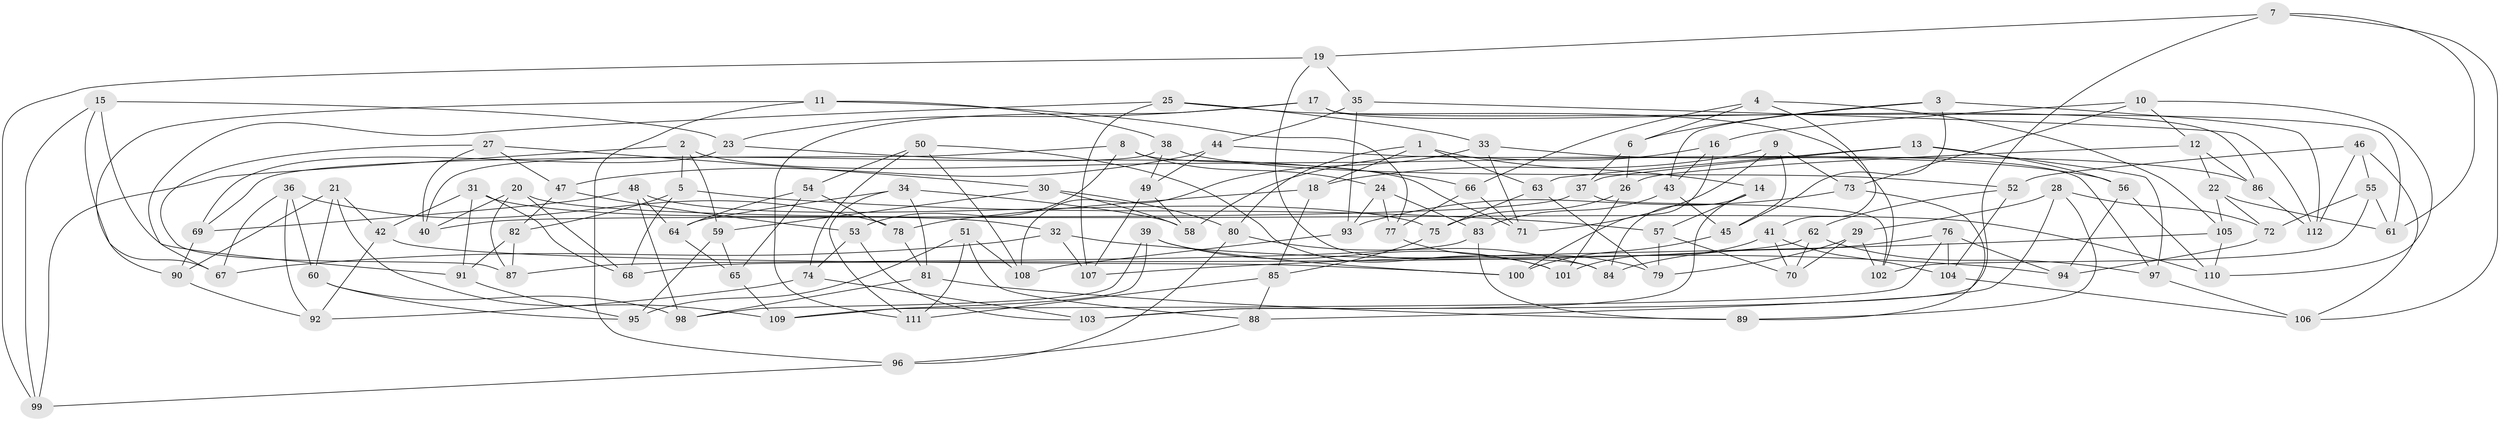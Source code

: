 // Generated by graph-tools (version 1.1) at 2025/26/03/09/25 03:26:57]
// undirected, 112 vertices, 224 edges
graph export_dot {
graph [start="1"]
  node [color=gray90,style=filled];
  1;
  2;
  3;
  4;
  5;
  6;
  7;
  8;
  9;
  10;
  11;
  12;
  13;
  14;
  15;
  16;
  17;
  18;
  19;
  20;
  21;
  22;
  23;
  24;
  25;
  26;
  27;
  28;
  29;
  30;
  31;
  32;
  33;
  34;
  35;
  36;
  37;
  38;
  39;
  40;
  41;
  42;
  43;
  44;
  45;
  46;
  47;
  48;
  49;
  50;
  51;
  52;
  53;
  54;
  55;
  56;
  57;
  58;
  59;
  60;
  61;
  62;
  63;
  64;
  65;
  66;
  67;
  68;
  69;
  70;
  71;
  72;
  73;
  74;
  75;
  76;
  77;
  78;
  79;
  80;
  81;
  82;
  83;
  84;
  85;
  86;
  87;
  88;
  89;
  90;
  91;
  92;
  93;
  94;
  95;
  96;
  97;
  98;
  99;
  100;
  101;
  102;
  103;
  104;
  105;
  106;
  107;
  108;
  109;
  110;
  111;
  112;
  1 -- 63;
  1 -- 14;
  1 -- 18;
  1 -- 80;
  2 -- 5;
  2 -- 71;
  2 -- 59;
  2 -- 99;
  3 -- 43;
  3 -- 45;
  3 -- 112;
  3 -- 6;
  4 -- 6;
  4 -- 66;
  4 -- 41;
  4 -- 105;
  5 -- 82;
  5 -- 57;
  5 -- 68;
  6 -- 37;
  6 -- 26;
  7 -- 61;
  7 -- 106;
  7 -- 19;
  7 -- 103;
  8 -- 24;
  8 -- 53;
  8 -- 69;
  8 -- 97;
  9 -- 18;
  9 -- 45;
  9 -- 71;
  9 -- 73;
  10 -- 73;
  10 -- 110;
  10 -- 12;
  10 -- 16;
  11 -- 77;
  11 -- 90;
  11 -- 96;
  11 -- 38;
  12 -- 22;
  12 -- 26;
  12 -- 86;
  13 -- 97;
  13 -- 63;
  13 -- 37;
  13 -- 56;
  14 -- 103;
  14 -- 84;
  14 -- 57;
  15 -- 99;
  15 -- 91;
  15 -- 67;
  15 -- 23;
  16 -- 43;
  16 -- 58;
  16 -- 100;
  17 -- 111;
  17 -- 61;
  17 -- 23;
  17 -- 86;
  18 -- 78;
  18 -- 85;
  19 -- 84;
  19 -- 99;
  19 -- 35;
  20 -- 110;
  20 -- 87;
  20 -- 40;
  20 -- 68;
  21 -- 90;
  21 -- 109;
  21 -- 42;
  21 -- 60;
  22 -- 105;
  22 -- 61;
  22 -- 72;
  23 -- 69;
  23 -- 66;
  24 -- 83;
  24 -- 93;
  24 -- 77;
  25 -- 107;
  25 -- 102;
  25 -- 33;
  25 -- 67;
  26 -- 75;
  26 -- 101;
  27 -- 47;
  27 -- 30;
  27 -- 40;
  27 -- 87;
  28 -- 88;
  28 -- 29;
  28 -- 89;
  28 -- 72;
  29 -- 70;
  29 -- 79;
  29 -- 102;
  30 -- 80;
  30 -- 59;
  30 -- 58;
  31 -- 32;
  31 -- 42;
  31 -- 91;
  31 -- 68;
  32 -- 94;
  32 -- 67;
  32 -- 107;
  33 -- 108;
  33 -- 86;
  33 -- 71;
  34 -- 111;
  34 -- 58;
  34 -- 81;
  34 -- 64;
  35 -- 44;
  35 -- 112;
  35 -- 93;
  36 -- 78;
  36 -- 60;
  36 -- 67;
  36 -- 92;
  37 -- 40;
  37 -- 102;
  38 -- 40;
  38 -- 49;
  38 -- 52;
  39 -- 100;
  39 -- 109;
  39 -- 98;
  39 -- 101;
  41 -- 101;
  41 -- 70;
  41 -- 104;
  42 -- 100;
  42 -- 92;
  43 -- 45;
  43 -- 83;
  44 -- 49;
  44 -- 56;
  44 -- 47;
  45 -- 100;
  46 -- 106;
  46 -- 55;
  46 -- 52;
  46 -- 112;
  47 -- 82;
  47 -- 53;
  48 -- 75;
  48 -- 64;
  48 -- 98;
  48 -- 69;
  49 -- 58;
  49 -- 107;
  50 -- 108;
  50 -- 101;
  50 -- 74;
  50 -- 54;
  51 -- 95;
  51 -- 88;
  51 -- 111;
  51 -- 108;
  52 -- 62;
  52 -- 104;
  53 -- 74;
  53 -- 103;
  54 -- 64;
  54 -- 65;
  54 -- 78;
  55 -- 72;
  55 -- 61;
  55 -- 102;
  56 -- 110;
  56 -- 94;
  57 -- 70;
  57 -- 79;
  59 -- 65;
  59 -- 95;
  60 -- 98;
  60 -- 95;
  62 -- 97;
  62 -- 68;
  62 -- 70;
  63 -- 79;
  63 -- 75;
  64 -- 65;
  65 -- 109;
  66 -- 77;
  66 -- 71;
  69 -- 90;
  72 -- 94;
  73 -- 93;
  73 -- 89;
  74 -- 103;
  74 -- 92;
  75 -- 85;
  76 -- 109;
  76 -- 94;
  76 -- 84;
  76 -- 104;
  77 -- 79;
  78 -- 81;
  80 -- 84;
  80 -- 96;
  81 -- 98;
  81 -- 89;
  82 -- 87;
  82 -- 91;
  83 -- 87;
  83 -- 89;
  85 -- 111;
  85 -- 88;
  86 -- 112;
  88 -- 96;
  90 -- 92;
  91 -- 95;
  93 -- 108;
  96 -- 99;
  97 -- 106;
  104 -- 106;
  105 -- 107;
  105 -- 110;
}
